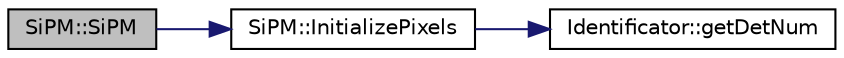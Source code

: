 digraph "SiPM::SiPM"
{
 // LATEX_PDF_SIZE
  edge [fontname="Helvetica",fontsize="10",labelfontname="Helvetica",labelfontsize="10"];
  node [fontname="Helvetica",fontsize="10",shape=record];
  rankdir="LR";
  Node1 [label="SiPM::SiPM",height=0.2,width=0.4,color="black", fillcolor="grey75", style="filled", fontcolor="black",tooltip=" "];
  Node1 -> Node2 [color="midnightblue",fontsize="10",style="solid",fontname="Helvetica"];
  Node2 [label="SiPM::InitializePixels",height=0.2,width=0.4,color="black", fillcolor="white", style="filled",URL="$classSiPM.html#a7dcb9edc3ce468c32275b56b5e10f6f3",tooltip=" "];
  Node2 -> Node3 [color="midnightblue",fontsize="10",style="solid",fontname="Helvetica"];
  Node3 [label="Identificator::getDetNum",height=0.2,width=0.4,color="black", fillcolor="white", style="filled",URL="$classIdentificator.html#a293400f9ccf526607b178bfa6bade362",tooltip="Metodo getter para obter o valor do numero total de detectores conectados."];
}
